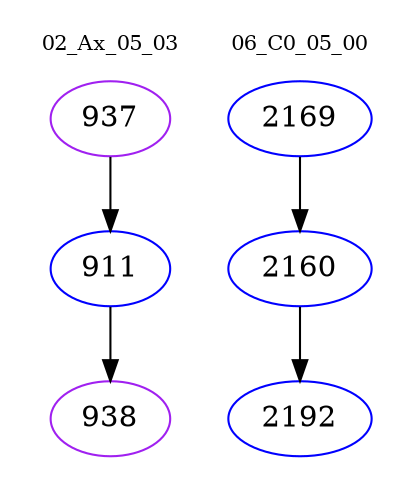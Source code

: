 digraph{
subgraph cluster_0 {
color = white
label = "02_Ax_05_03";
fontsize=10;
T0_937 [label="937", color="purple"]
T0_937 -> T0_911 [color="black"]
T0_911 [label="911", color="blue"]
T0_911 -> T0_938 [color="black"]
T0_938 [label="938", color="purple"]
}
subgraph cluster_1 {
color = white
label = "06_C0_05_00";
fontsize=10;
T1_2169 [label="2169", color="blue"]
T1_2169 -> T1_2160 [color="black"]
T1_2160 [label="2160", color="blue"]
T1_2160 -> T1_2192 [color="black"]
T1_2192 [label="2192", color="blue"]
}
}
